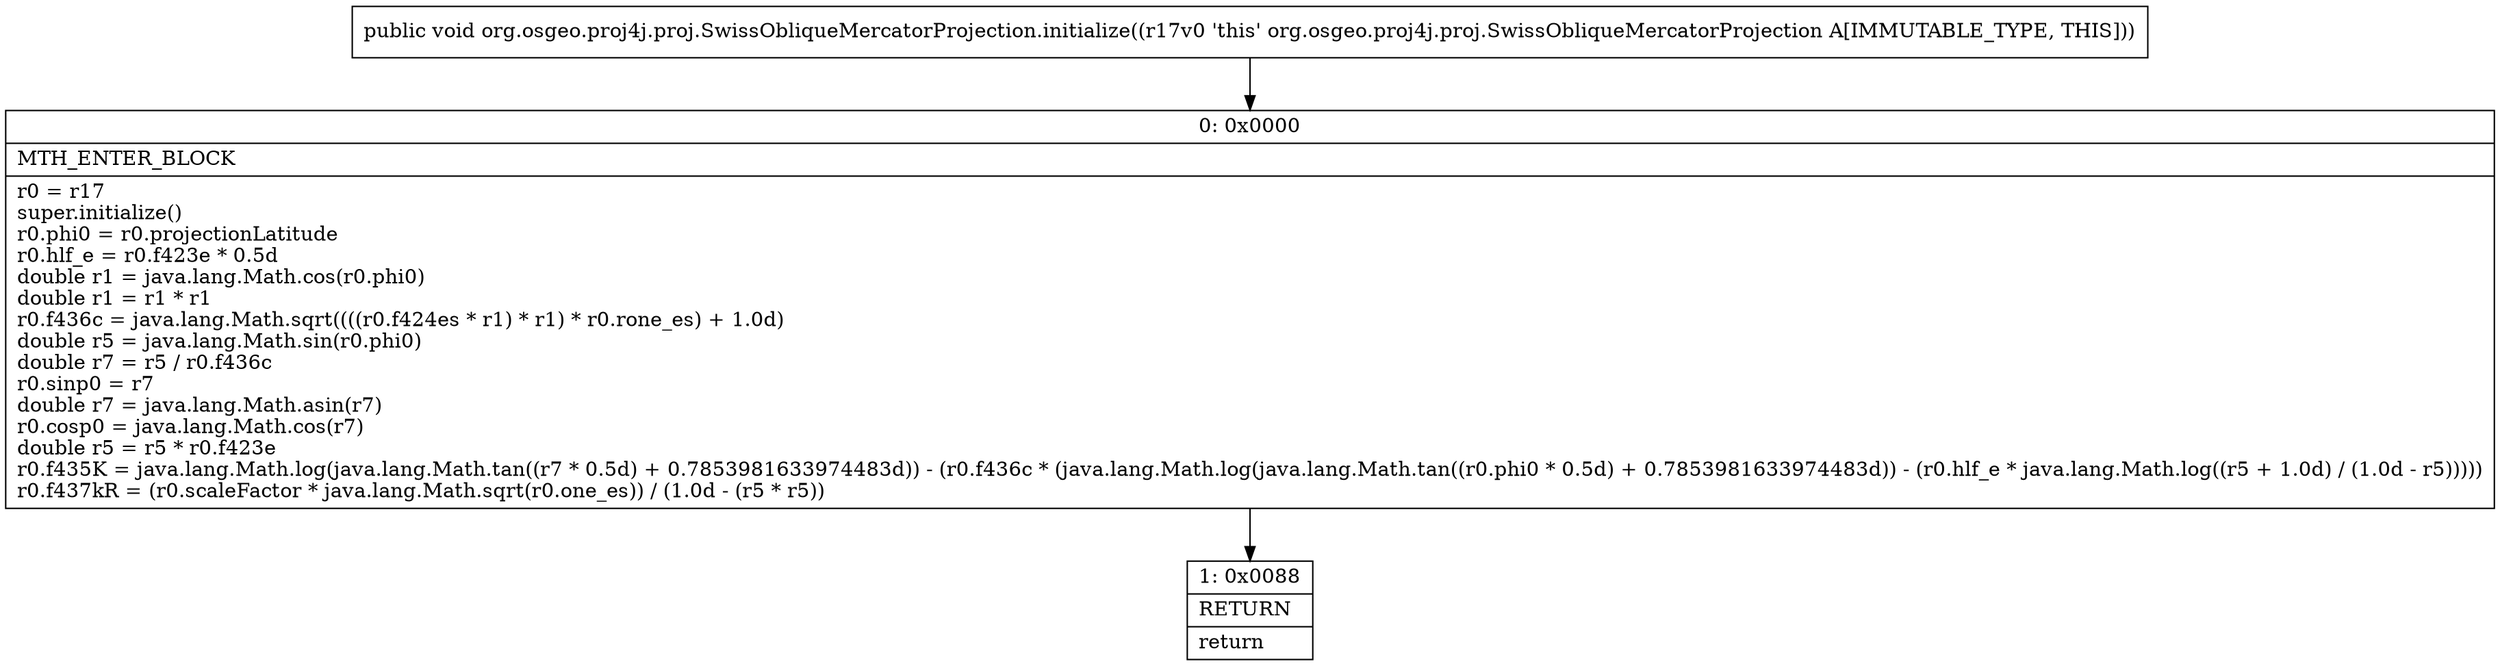 digraph "CFG fororg.osgeo.proj4j.proj.SwissObliqueMercatorProjection.initialize()V" {
Node_0 [shape=record,label="{0\:\ 0x0000|MTH_ENTER_BLOCK\l|r0 = r17\lsuper.initialize()\lr0.phi0 = r0.projectionLatitude\lr0.hlf_e = r0.f423e * 0.5d\ldouble r1 = java.lang.Math.cos(r0.phi0)\ldouble r1 = r1 * r1\lr0.f436c = java.lang.Math.sqrt((((r0.f424es * r1) * r1) * r0.rone_es) + 1.0d)\ldouble r5 = java.lang.Math.sin(r0.phi0)\ldouble r7 = r5 \/ r0.f436c\lr0.sinp0 = r7\ldouble r7 = java.lang.Math.asin(r7)\lr0.cosp0 = java.lang.Math.cos(r7)\ldouble r5 = r5 * r0.f423e\lr0.f435K = java.lang.Math.log(java.lang.Math.tan((r7 * 0.5d) + 0.7853981633974483d)) \- (r0.f436c * (java.lang.Math.log(java.lang.Math.tan((r0.phi0 * 0.5d) + 0.7853981633974483d)) \- (r0.hlf_e * java.lang.Math.log((r5 + 1.0d) \/ (1.0d \- r5)))))\lr0.f437kR = (r0.scaleFactor * java.lang.Math.sqrt(r0.one_es)) \/ (1.0d \- (r5 * r5))\l}"];
Node_1 [shape=record,label="{1\:\ 0x0088|RETURN\l|return\l}"];
MethodNode[shape=record,label="{public void org.osgeo.proj4j.proj.SwissObliqueMercatorProjection.initialize((r17v0 'this' org.osgeo.proj4j.proj.SwissObliqueMercatorProjection A[IMMUTABLE_TYPE, THIS])) }"];
MethodNode -> Node_0;
Node_0 -> Node_1;
}

